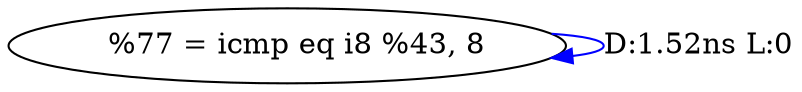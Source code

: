 digraph {
Node0x4119d30[label="  %77 = icmp eq i8 %43, 8"];
Node0x4119d30 -> Node0x4119d30[label="D:1.52ns L:0",color=blue];
}
